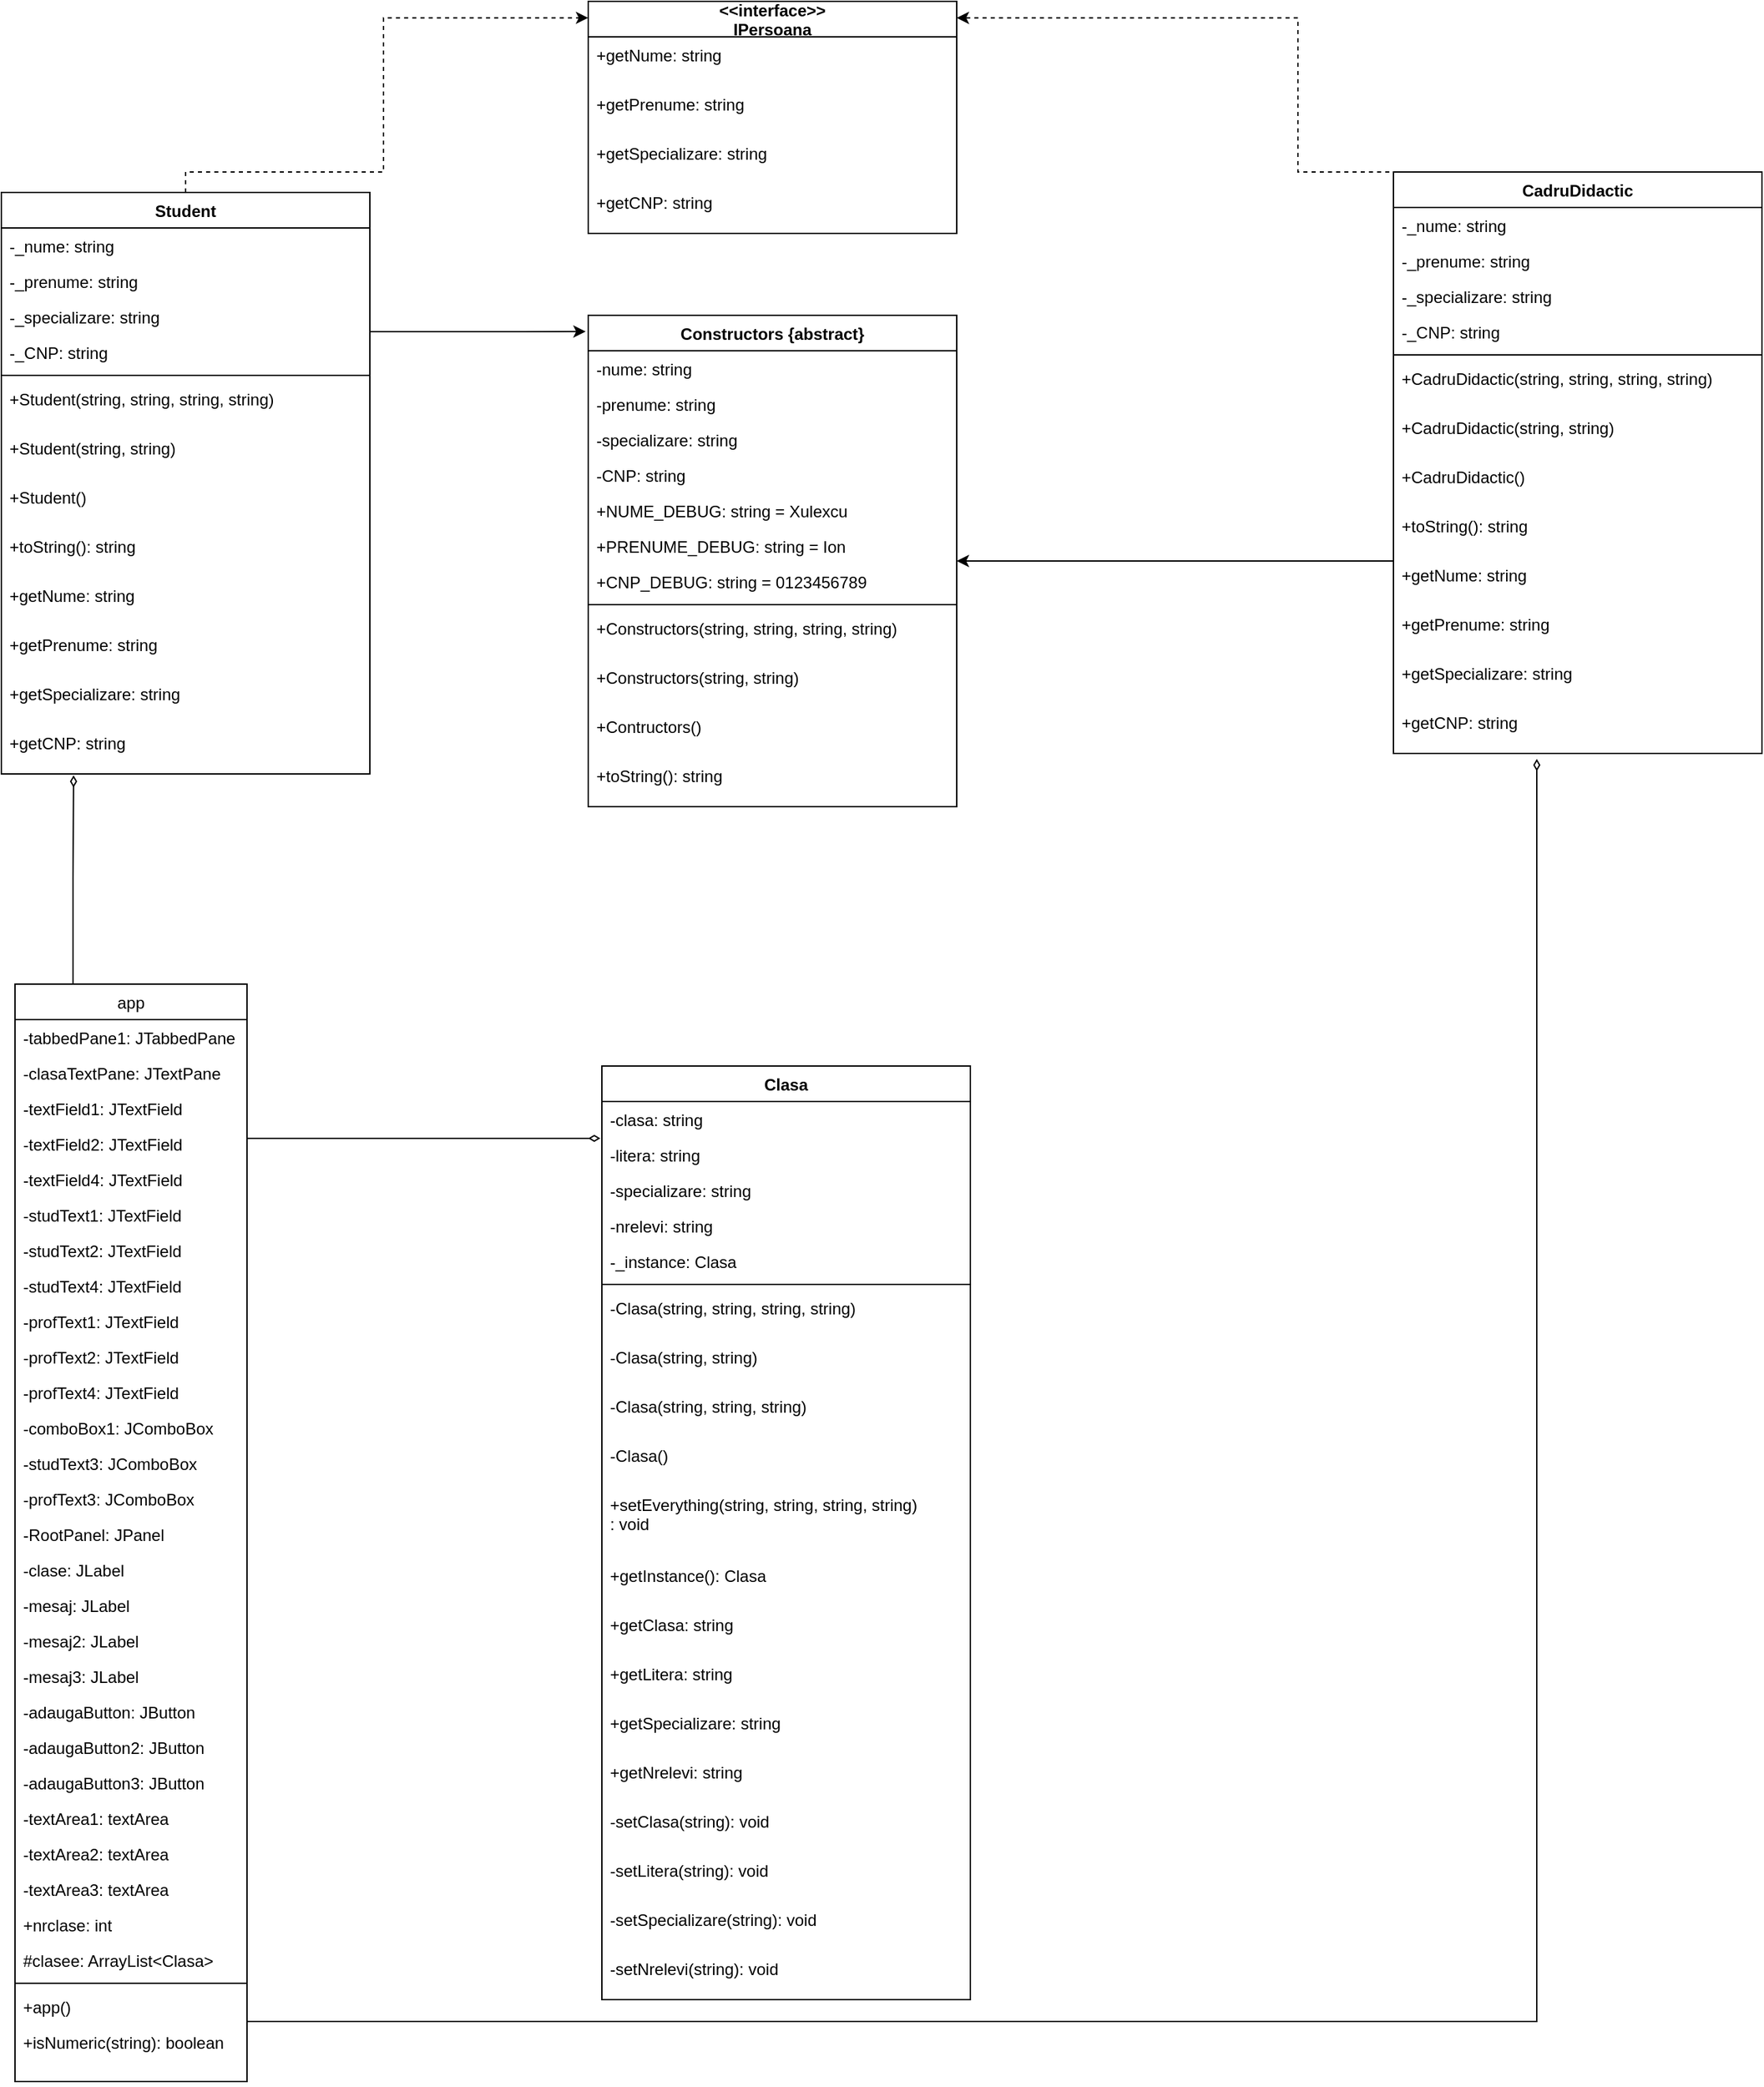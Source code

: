 <mxfile version="15.6.2" type="device"><diagram id="ymTZBKh770vrSlM0ANnH" name="Page-1"><mxGraphModel dx="1422" dy="1931" grid="1" gridSize="10" guides="1" tooltips="1" connect="1" arrows="1" fold="1" page="1" pageScale="1" pageWidth="827" pageHeight="1169" math="0" shadow="0"><root><mxCell id="0"/><mxCell id="1" parent="0"/><mxCell id="17VYvQ2MYWw1UVTE31Ap-150" style="edgeStyle=orthogonalEdgeStyle;rounded=0;orthogonalLoop=1;jettySize=auto;html=1;exitX=1;exitY=0.5;exitDx=0;exitDy=0;entryX=-0.004;entryY=0.038;entryDx=0;entryDy=0;endArrow=diamondThin;endFill=0;entryPerimeter=0;" edge="1" parent="1" source="17VYvQ2MYWw1UVTE31Ap-16" target="17VYvQ2MYWw1UVTE31Ap-45"><mxGeometry relative="1" as="geometry"><Array as="points"><mxPoint x="210" y="233"/></Array></mxGeometry></mxCell><mxCell id="17VYvQ2MYWw1UVTE31Ap-152" style="edgeStyle=orthogonalEdgeStyle;rounded=0;orthogonalLoop=1;jettySize=auto;html=1;exitX=0.25;exitY=0;exitDx=0;exitDy=0;entryX=0.196;entryY=1.028;entryDx=0;entryDy=0;entryPerimeter=0;endArrow=diamondThin;endFill=0;" edge="1" parent="1" source="17VYvQ2MYWw1UVTE31Ap-1" target="17VYvQ2MYWw1UVTE31Ap-79"><mxGeometry relative="1" as="geometry"/></mxCell><mxCell id="17VYvQ2MYWw1UVTE31Ap-1" value="app" style="swimlane;fontStyle=0;childLayout=stackLayout;horizontal=1;startSize=26;fillColor=none;horizontalStack=0;resizeParent=1;resizeParentMax=0;resizeLast=0;collapsible=1;marginBottom=0;" vertex="1" parent="1"><mxGeometry x="40" y="120" width="170" height="804" as="geometry"/></mxCell><mxCell id="17VYvQ2MYWw1UVTE31Ap-2" value="-tabbedPane1: JTabbedPane" style="text;strokeColor=none;fillColor=none;align=left;verticalAlign=top;spacingLeft=4;spacingRight=4;overflow=hidden;rotatable=0;points=[[0,0.5],[1,0.5]];portConstraint=eastwest;" vertex="1" parent="17VYvQ2MYWw1UVTE31Ap-1"><mxGeometry y="26" width="170" height="26" as="geometry"/></mxCell><mxCell id="17VYvQ2MYWw1UVTE31Ap-3" value="-clasaTextPane: JTextPane" style="text;strokeColor=none;fillColor=none;align=left;verticalAlign=top;spacingLeft=4;spacingRight=4;overflow=hidden;rotatable=0;points=[[0,0.5],[1,0.5]];portConstraint=eastwest;" vertex="1" parent="17VYvQ2MYWw1UVTE31Ap-1"><mxGeometry y="52" width="170" height="26" as="geometry"/></mxCell><mxCell id="17VYvQ2MYWw1UVTE31Ap-4" value="-textField1: JTextField" style="text;strokeColor=none;fillColor=none;align=left;verticalAlign=top;spacingLeft=4;spacingRight=4;overflow=hidden;rotatable=0;points=[[0,0.5],[1,0.5]];portConstraint=eastwest;" vertex="1" parent="17VYvQ2MYWw1UVTE31Ap-1"><mxGeometry y="78" width="170" height="26" as="geometry"/></mxCell><mxCell id="17VYvQ2MYWw1UVTE31Ap-16" value="-textField2: JTextField" style="text;strokeColor=none;fillColor=none;align=left;verticalAlign=top;spacingLeft=4;spacingRight=4;overflow=hidden;rotatable=0;points=[[0,0.5],[1,0.5]];portConstraint=eastwest;" vertex="1" parent="17VYvQ2MYWw1UVTE31Ap-1"><mxGeometry y="104" width="170" height="26" as="geometry"/></mxCell><mxCell id="17VYvQ2MYWw1UVTE31Ap-17" value="-textField4: JTextField" style="text;strokeColor=none;fillColor=none;align=left;verticalAlign=top;spacingLeft=4;spacingRight=4;overflow=hidden;rotatable=0;points=[[0,0.5],[1,0.5]];portConstraint=eastwest;" vertex="1" parent="17VYvQ2MYWw1UVTE31Ap-1"><mxGeometry y="130" width="170" height="26" as="geometry"/></mxCell><mxCell id="17VYvQ2MYWw1UVTE31Ap-18" value="-studText1: JTextField" style="text;strokeColor=none;fillColor=none;align=left;verticalAlign=top;spacingLeft=4;spacingRight=4;overflow=hidden;rotatable=0;points=[[0,0.5],[1,0.5]];portConstraint=eastwest;" vertex="1" parent="17VYvQ2MYWw1UVTE31Ap-1"><mxGeometry y="156" width="170" height="26" as="geometry"/></mxCell><mxCell id="17VYvQ2MYWw1UVTE31Ap-19" value="-studText2: JTextField" style="text;strokeColor=none;fillColor=none;align=left;verticalAlign=top;spacingLeft=4;spacingRight=4;overflow=hidden;rotatable=0;points=[[0,0.5],[1,0.5]];portConstraint=eastwest;" vertex="1" parent="17VYvQ2MYWw1UVTE31Ap-1"><mxGeometry y="182" width="170" height="26" as="geometry"/></mxCell><mxCell id="17VYvQ2MYWw1UVTE31Ap-20" value="-studText4: JTextField" style="text;strokeColor=none;fillColor=none;align=left;verticalAlign=top;spacingLeft=4;spacingRight=4;overflow=hidden;rotatable=0;points=[[0,0.5],[1,0.5]];portConstraint=eastwest;" vertex="1" parent="17VYvQ2MYWw1UVTE31Ap-1"><mxGeometry y="208" width="170" height="26" as="geometry"/></mxCell><mxCell id="17VYvQ2MYWw1UVTE31Ap-21" value="-profText1: JTextField" style="text;strokeColor=none;fillColor=none;align=left;verticalAlign=top;spacingLeft=4;spacingRight=4;overflow=hidden;rotatable=0;points=[[0,0.5],[1,0.5]];portConstraint=eastwest;" vertex="1" parent="17VYvQ2MYWw1UVTE31Ap-1"><mxGeometry y="234" width="170" height="26" as="geometry"/></mxCell><mxCell id="17VYvQ2MYWw1UVTE31Ap-22" value="-profText2: JTextField" style="text;strokeColor=none;fillColor=none;align=left;verticalAlign=top;spacingLeft=4;spacingRight=4;overflow=hidden;rotatable=0;points=[[0,0.5],[1,0.5]];portConstraint=eastwest;" vertex="1" parent="17VYvQ2MYWw1UVTE31Ap-1"><mxGeometry y="260" width="170" height="26" as="geometry"/></mxCell><mxCell id="17VYvQ2MYWw1UVTE31Ap-23" value="-profText4: JTextField" style="text;strokeColor=none;fillColor=none;align=left;verticalAlign=top;spacingLeft=4;spacingRight=4;overflow=hidden;rotatable=0;points=[[0,0.5],[1,0.5]];portConstraint=eastwest;" vertex="1" parent="17VYvQ2MYWw1UVTE31Ap-1"><mxGeometry y="286" width="170" height="26" as="geometry"/></mxCell><mxCell id="17VYvQ2MYWw1UVTE31Ap-38" value="-comboBox1: JComboBox" style="text;strokeColor=none;fillColor=none;align=left;verticalAlign=top;spacingLeft=4;spacingRight=4;overflow=hidden;rotatable=0;points=[[0,0.5],[1,0.5]];portConstraint=eastwest;" vertex="1" parent="17VYvQ2MYWw1UVTE31Ap-1"><mxGeometry y="312" width="170" height="26" as="geometry"/></mxCell><mxCell id="17VYvQ2MYWw1UVTE31Ap-39" value="-studText3: JComboBox" style="text;strokeColor=none;fillColor=none;align=left;verticalAlign=top;spacingLeft=4;spacingRight=4;overflow=hidden;rotatable=0;points=[[0,0.5],[1,0.5]];portConstraint=eastwest;" vertex="1" parent="17VYvQ2MYWw1UVTE31Ap-1"><mxGeometry y="338" width="170" height="26" as="geometry"/></mxCell><mxCell id="17VYvQ2MYWw1UVTE31Ap-40" value="-profText3: JComboBox" style="text;strokeColor=none;fillColor=none;align=left;verticalAlign=top;spacingLeft=4;spacingRight=4;overflow=hidden;rotatable=0;points=[[0,0.5],[1,0.5]];portConstraint=eastwest;" vertex="1" parent="17VYvQ2MYWw1UVTE31Ap-1"><mxGeometry y="364" width="170" height="26" as="geometry"/></mxCell><mxCell id="17VYvQ2MYWw1UVTE31Ap-24" value="-RootPanel: JPanel" style="text;strokeColor=none;fillColor=none;align=left;verticalAlign=top;spacingLeft=4;spacingRight=4;overflow=hidden;rotatable=0;points=[[0,0.5],[1,0.5]];portConstraint=eastwest;" vertex="1" parent="17VYvQ2MYWw1UVTE31Ap-1"><mxGeometry y="390" width="170" height="26" as="geometry"/></mxCell><mxCell id="17VYvQ2MYWw1UVTE31Ap-25" value="-clase: JLabel" style="text;strokeColor=none;fillColor=none;align=left;verticalAlign=top;spacingLeft=4;spacingRight=4;overflow=hidden;rotatable=0;points=[[0,0.5],[1,0.5]];portConstraint=eastwest;" vertex="1" parent="17VYvQ2MYWw1UVTE31Ap-1"><mxGeometry y="416" width="170" height="26" as="geometry"/></mxCell><mxCell id="17VYvQ2MYWw1UVTE31Ap-26" value="-mesaj: JLabel" style="text;strokeColor=none;fillColor=none;align=left;verticalAlign=top;spacingLeft=4;spacingRight=4;overflow=hidden;rotatable=0;points=[[0,0.5],[1,0.5]];portConstraint=eastwest;" vertex="1" parent="17VYvQ2MYWw1UVTE31Ap-1"><mxGeometry y="442" width="170" height="26" as="geometry"/></mxCell><mxCell id="17VYvQ2MYWw1UVTE31Ap-27" value="-mesaj2: JLabel" style="text;strokeColor=none;fillColor=none;align=left;verticalAlign=top;spacingLeft=4;spacingRight=4;overflow=hidden;rotatable=0;points=[[0,0.5],[1,0.5]];portConstraint=eastwest;" vertex="1" parent="17VYvQ2MYWw1UVTE31Ap-1"><mxGeometry y="468" width="170" height="26" as="geometry"/></mxCell><mxCell id="17VYvQ2MYWw1UVTE31Ap-28" value="-mesaj3: JLabel" style="text;strokeColor=none;fillColor=none;align=left;verticalAlign=top;spacingLeft=4;spacingRight=4;overflow=hidden;rotatable=0;points=[[0,0.5],[1,0.5]];portConstraint=eastwest;" vertex="1" parent="17VYvQ2MYWw1UVTE31Ap-1"><mxGeometry y="494" width="170" height="26" as="geometry"/></mxCell><mxCell id="17VYvQ2MYWw1UVTE31Ap-29" value="-adaugaButton: JButton" style="text;strokeColor=none;fillColor=none;align=left;verticalAlign=top;spacingLeft=4;spacingRight=4;overflow=hidden;rotatable=0;points=[[0,0.5],[1,0.5]];portConstraint=eastwest;" vertex="1" parent="17VYvQ2MYWw1UVTE31Ap-1"><mxGeometry y="520" width="170" height="26" as="geometry"/></mxCell><mxCell id="17VYvQ2MYWw1UVTE31Ap-31" value="-adaugaButton2: JButton" style="text;strokeColor=none;fillColor=none;align=left;verticalAlign=top;spacingLeft=4;spacingRight=4;overflow=hidden;rotatable=0;points=[[0,0.5],[1,0.5]];portConstraint=eastwest;" vertex="1" parent="17VYvQ2MYWw1UVTE31Ap-1"><mxGeometry y="546" width="170" height="26" as="geometry"/></mxCell><mxCell id="17VYvQ2MYWw1UVTE31Ap-32" value="-adaugaButton3: JButton" style="text;strokeColor=none;fillColor=none;align=left;verticalAlign=top;spacingLeft=4;spacingRight=4;overflow=hidden;rotatable=0;points=[[0,0.5],[1,0.5]];portConstraint=eastwest;" vertex="1" parent="17VYvQ2MYWw1UVTE31Ap-1"><mxGeometry y="572" width="170" height="26" as="geometry"/></mxCell><mxCell id="17VYvQ2MYWw1UVTE31Ap-33" value="-textArea1: textArea" style="text;strokeColor=none;fillColor=none;align=left;verticalAlign=top;spacingLeft=4;spacingRight=4;overflow=hidden;rotatable=0;points=[[0,0.5],[1,0.5]];portConstraint=eastwest;" vertex="1" parent="17VYvQ2MYWw1UVTE31Ap-1"><mxGeometry y="598" width="170" height="26" as="geometry"/></mxCell><mxCell id="17VYvQ2MYWw1UVTE31Ap-34" value="-textArea2: textArea" style="text;strokeColor=none;fillColor=none;align=left;verticalAlign=top;spacingLeft=4;spacingRight=4;overflow=hidden;rotatable=0;points=[[0,0.5],[1,0.5]];portConstraint=eastwest;" vertex="1" parent="17VYvQ2MYWw1UVTE31Ap-1"><mxGeometry y="624" width="170" height="26" as="geometry"/></mxCell><mxCell id="17VYvQ2MYWw1UVTE31Ap-35" value="-textArea3: textArea" style="text;strokeColor=none;fillColor=none;align=left;verticalAlign=top;spacingLeft=4;spacingRight=4;overflow=hidden;rotatable=0;points=[[0,0.5],[1,0.5]];portConstraint=eastwest;" vertex="1" parent="17VYvQ2MYWw1UVTE31Ap-1"><mxGeometry y="650" width="170" height="26" as="geometry"/></mxCell><mxCell id="17VYvQ2MYWw1UVTE31Ap-36" value="+nrclase: int" style="text;strokeColor=none;fillColor=none;align=left;verticalAlign=top;spacingLeft=4;spacingRight=4;overflow=hidden;rotatable=0;points=[[0,0.5],[1,0.5]];portConstraint=eastwest;" vertex="1" parent="17VYvQ2MYWw1UVTE31Ap-1"><mxGeometry y="676" width="170" height="26" as="geometry"/></mxCell><mxCell id="17VYvQ2MYWw1UVTE31Ap-37" value="#clasee: ArrayList&lt;Clasa&gt;" style="text;strokeColor=none;fillColor=none;align=left;verticalAlign=top;spacingLeft=4;spacingRight=4;overflow=hidden;rotatable=0;points=[[0,0.5],[1,0.5]];portConstraint=eastwest;" vertex="1" parent="17VYvQ2MYWw1UVTE31Ap-1"><mxGeometry y="702" width="170" height="26" as="geometry"/></mxCell><mxCell id="17VYvQ2MYWw1UVTE31Ap-5" value="" style="line;strokeWidth=1;fillColor=none;align=left;verticalAlign=middle;spacingTop=-1;spacingLeft=3;spacingRight=3;rotatable=0;labelPosition=right;points=[];portConstraint=eastwest;" vertex="1" parent="17VYvQ2MYWw1UVTE31Ap-1"><mxGeometry y="728" width="170" height="8" as="geometry"/></mxCell><mxCell id="17VYvQ2MYWw1UVTE31Ap-9" value="+app()" style="text;strokeColor=none;fillColor=none;align=left;verticalAlign=top;spacingLeft=4;spacingRight=4;overflow=hidden;rotatable=0;points=[[0,0.5],[1,0.5]];portConstraint=eastwest;" vertex="1" parent="17VYvQ2MYWw1UVTE31Ap-1"><mxGeometry y="736" width="170" height="26" as="geometry"/></mxCell><mxCell id="17VYvQ2MYWw1UVTE31Ap-12" value="+isNumeric(string): boolean" style="text;strokeColor=none;fillColor=none;align=left;verticalAlign=top;spacingLeft=4;spacingRight=4;overflow=hidden;rotatable=0;points=[[0,0.5],[1,0.5]];portConstraint=eastwest;" vertex="1" parent="17VYvQ2MYWw1UVTE31Ap-1"><mxGeometry y="762" width="170" height="42" as="geometry"/></mxCell><mxCell id="17VYvQ2MYWw1UVTE31Ap-41" value="Clasa" style="swimlane;fontStyle=1;align=center;verticalAlign=top;childLayout=stackLayout;horizontal=1;startSize=26;horizontalStack=0;resizeParent=1;resizeParentMax=0;resizeLast=0;collapsible=1;marginBottom=0;" vertex="1" parent="1"><mxGeometry x="470" y="180" width="270" height="684" as="geometry"/></mxCell><mxCell id="17VYvQ2MYWw1UVTE31Ap-42" value="-clasa: string" style="text;strokeColor=none;fillColor=none;align=left;verticalAlign=top;spacingLeft=4;spacingRight=4;overflow=hidden;rotatable=0;points=[[0,0.5],[1,0.5]];portConstraint=eastwest;" vertex="1" parent="17VYvQ2MYWw1UVTE31Ap-41"><mxGeometry y="26" width="270" height="26" as="geometry"/></mxCell><mxCell id="17VYvQ2MYWw1UVTE31Ap-45" value="-litera: string" style="text;strokeColor=none;fillColor=none;align=left;verticalAlign=top;spacingLeft=4;spacingRight=4;overflow=hidden;rotatable=0;points=[[0,0.5],[1,0.5]];portConstraint=eastwest;" vertex="1" parent="17VYvQ2MYWw1UVTE31Ap-41"><mxGeometry y="52" width="270" height="26" as="geometry"/></mxCell><mxCell id="17VYvQ2MYWw1UVTE31Ap-46" value="-specializare: string" style="text;strokeColor=none;fillColor=none;align=left;verticalAlign=top;spacingLeft=4;spacingRight=4;overflow=hidden;rotatable=0;points=[[0,0.5],[1,0.5]];portConstraint=eastwest;" vertex="1" parent="17VYvQ2MYWw1UVTE31Ap-41"><mxGeometry y="78" width="270" height="26" as="geometry"/></mxCell><mxCell id="17VYvQ2MYWw1UVTE31Ap-48" value="-nrelevi: string" style="text;strokeColor=none;fillColor=none;align=left;verticalAlign=top;spacingLeft=4;spacingRight=4;overflow=hidden;rotatable=0;points=[[0,0.5],[1,0.5]];portConstraint=eastwest;" vertex="1" parent="17VYvQ2MYWw1UVTE31Ap-41"><mxGeometry y="104" width="270" height="26" as="geometry"/></mxCell><mxCell id="17VYvQ2MYWw1UVTE31Ap-49" value="-_instance: Clasa" style="text;strokeColor=none;fillColor=none;align=left;verticalAlign=top;spacingLeft=4;spacingRight=4;overflow=hidden;rotatable=0;points=[[0,0.5],[1,0.5]];portConstraint=eastwest;" vertex="1" parent="17VYvQ2MYWw1UVTE31Ap-41"><mxGeometry y="130" width="270" height="26" as="geometry"/></mxCell><mxCell id="17VYvQ2MYWw1UVTE31Ap-43" value="" style="line;strokeWidth=1;fillColor=none;align=left;verticalAlign=middle;spacingTop=-1;spacingLeft=3;spacingRight=3;rotatable=0;labelPosition=right;points=[];portConstraint=eastwest;" vertex="1" parent="17VYvQ2MYWw1UVTE31Ap-41"><mxGeometry y="156" width="270" height="8" as="geometry"/></mxCell><mxCell id="17VYvQ2MYWw1UVTE31Ap-44" value="-Clasa(string, string, string, string)" style="text;strokeColor=none;fillColor=none;align=left;verticalAlign=top;spacingLeft=4;spacingRight=4;overflow=hidden;rotatable=0;points=[[0,0.5],[1,0.5]];portConstraint=eastwest;" vertex="1" parent="17VYvQ2MYWw1UVTE31Ap-41"><mxGeometry y="164" width="270" height="36" as="geometry"/></mxCell><mxCell id="17VYvQ2MYWw1UVTE31Ap-51" value="-Clasa(string, string)" style="text;strokeColor=none;fillColor=none;align=left;verticalAlign=top;spacingLeft=4;spacingRight=4;overflow=hidden;rotatable=0;points=[[0,0.5],[1,0.5]];portConstraint=eastwest;" vertex="1" parent="17VYvQ2MYWw1UVTE31Ap-41"><mxGeometry y="200" width="270" height="36" as="geometry"/></mxCell><mxCell id="17VYvQ2MYWw1UVTE31Ap-52" value="-Clasa(string, string, string)" style="text;strokeColor=none;fillColor=none;align=left;verticalAlign=top;spacingLeft=4;spacingRight=4;overflow=hidden;rotatable=0;points=[[0,0.5],[1,0.5]];portConstraint=eastwest;" vertex="1" parent="17VYvQ2MYWw1UVTE31Ap-41"><mxGeometry y="236" width="270" height="36" as="geometry"/></mxCell><mxCell id="17VYvQ2MYWw1UVTE31Ap-50" value="-Clasa()" style="text;strokeColor=none;fillColor=none;align=left;verticalAlign=top;spacingLeft=4;spacingRight=4;overflow=hidden;rotatable=0;points=[[0,0.5],[1,0.5]];portConstraint=eastwest;" vertex="1" parent="17VYvQ2MYWw1UVTE31Ap-41"><mxGeometry y="272" width="270" height="36" as="geometry"/></mxCell><mxCell id="17VYvQ2MYWw1UVTE31Ap-53" value="+setEverything(string, string, string, string)&#10;: void" style="text;strokeColor=none;fillColor=none;align=left;verticalAlign=top;spacingLeft=4;spacingRight=4;overflow=hidden;rotatable=0;points=[[0,0.5],[1,0.5]];portConstraint=eastwest;" vertex="1" parent="17VYvQ2MYWw1UVTE31Ap-41"><mxGeometry y="308" width="270" height="52" as="geometry"/></mxCell><mxCell id="17VYvQ2MYWw1UVTE31Ap-54" value="+getInstance(): Clasa" style="text;strokeColor=none;fillColor=none;align=left;verticalAlign=top;spacingLeft=4;spacingRight=4;overflow=hidden;rotatable=0;points=[[0,0.5],[1,0.5]];portConstraint=eastwest;" vertex="1" parent="17VYvQ2MYWw1UVTE31Ap-41"><mxGeometry y="360" width="270" height="36" as="geometry"/></mxCell><mxCell id="17VYvQ2MYWw1UVTE31Ap-55" value="+getClasa: string" style="text;strokeColor=none;fillColor=none;align=left;verticalAlign=top;spacingLeft=4;spacingRight=4;overflow=hidden;rotatable=0;points=[[0,0.5],[1,0.5]];portConstraint=eastwest;" vertex="1" parent="17VYvQ2MYWw1UVTE31Ap-41"><mxGeometry y="396" width="270" height="36" as="geometry"/></mxCell><mxCell id="17VYvQ2MYWw1UVTE31Ap-56" value="+getLitera: string" style="text;strokeColor=none;fillColor=none;align=left;verticalAlign=top;spacingLeft=4;spacingRight=4;overflow=hidden;rotatable=0;points=[[0,0.5],[1,0.5]];portConstraint=eastwest;" vertex="1" parent="17VYvQ2MYWw1UVTE31Ap-41"><mxGeometry y="432" width="270" height="36" as="geometry"/></mxCell><mxCell id="17VYvQ2MYWw1UVTE31Ap-58" value="+getSpecializare: string" style="text;strokeColor=none;fillColor=none;align=left;verticalAlign=top;spacingLeft=4;spacingRight=4;overflow=hidden;rotatable=0;points=[[0,0.5],[1,0.5]];portConstraint=eastwest;" vertex="1" parent="17VYvQ2MYWw1UVTE31Ap-41"><mxGeometry y="468" width="270" height="36" as="geometry"/></mxCell><mxCell id="17VYvQ2MYWw1UVTE31Ap-57" value="+getNrelevi: string" style="text;strokeColor=none;fillColor=none;align=left;verticalAlign=top;spacingLeft=4;spacingRight=4;overflow=hidden;rotatable=0;points=[[0,0.5],[1,0.5]];portConstraint=eastwest;" vertex="1" parent="17VYvQ2MYWw1UVTE31Ap-41"><mxGeometry y="504" width="270" height="36" as="geometry"/></mxCell><mxCell id="17VYvQ2MYWw1UVTE31Ap-59" value="-setClasa(string): void" style="text;strokeColor=none;fillColor=none;align=left;verticalAlign=top;spacingLeft=4;spacingRight=4;overflow=hidden;rotatable=0;points=[[0,0.5],[1,0.5]];portConstraint=eastwest;" vertex="1" parent="17VYvQ2MYWw1UVTE31Ap-41"><mxGeometry y="540" width="270" height="36" as="geometry"/></mxCell><mxCell id="17VYvQ2MYWw1UVTE31Ap-60" value="-setLitera(string): void" style="text;strokeColor=none;fillColor=none;align=left;verticalAlign=top;spacingLeft=4;spacingRight=4;overflow=hidden;rotatable=0;points=[[0,0.5],[1,0.5]];portConstraint=eastwest;" vertex="1" parent="17VYvQ2MYWw1UVTE31Ap-41"><mxGeometry y="576" width="270" height="36" as="geometry"/></mxCell><mxCell id="17VYvQ2MYWw1UVTE31Ap-61" value="-setSpecializare(string): void" style="text;strokeColor=none;fillColor=none;align=left;verticalAlign=top;spacingLeft=4;spacingRight=4;overflow=hidden;rotatable=0;points=[[0,0.5],[1,0.5]];portConstraint=eastwest;" vertex="1" parent="17VYvQ2MYWw1UVTE31Ap-41"><mxGeometry y="612" width="270" height="36" as="geometry"/></mxCell><mxCell id="17VYvQ2MYWw1UVTE31Ap-62" value="-setNrelevi(string): void" style="text;strokeColor=none;fillColor=none;align=left;verticalAlign=top;spacingLeft=4;spacingRight=4;overflow=hidden;rotatable=0;points=[[0,0.5],[1,0.5]];portConstraint=eastwest;" vertex="1" parent="17VYvQ2MYWw1UVTE31Ap-41"><mxGeometry y="648" width="270" height="36" as="geometry"/></mxCell><mxCell id="17VYvQ2MYWw1UVTE31Ap-146" style="edgeStyle=orthogonalEdgeStyle;rounded=0;orthogonalLoop=1;jettySize=auto;html=1;exitX=0.5;exitY=0;exitDx=0;exitDy=0;dashed=1;entryX=0;entryY=0.071;entryDx=0;entryDy=0;entryPerimeter=0;" edge="1" parent="1" source="17VYvQ2MYWw1UVTE31Ap-63" target="17VYvQ2MYWw1UVTE31Ap-115"><mxGeometry relative="1" as="geometry"><mxPoint x="290" y="-1150" as="targetPoint"/><Array as="points"><mxPoint x="165" y="-475"/><mxPoint x="310" y="-475"/><mxPoint x="310" y="-588"/></Array></mxGeometry></mxCell><mxCell id="17VYvQ2MYWw1UVTE31Ap-148" style="edgeStyle=orthogonalEdgeStyle;rounded=0;orthogonalLoop=1;jettySize=auto;html=1;entryX=-0.007;entryY=0.033;entryDx=0;entryDy=0;entryPerimeter=0;" edge="1" parent="1" source="17VYvQ2MYWw1UVTE31Ap-63" target="17VYvQ2MYWw1UVTE31Ap-98"><mxGeometry relative="1" as="geometry"><Array as="points"><mxPoint x="400" y="-358"/><mxPoint x="400" y="-358"/></Array></mxGeometry></mxCell><mxCell id="17VYvQ2MYWw1UVTE31Ap-63" value="Student" style="swimlane;fontStyle=1;align=center;verticalAlign=top;childLayout=stackLayout;horizontal=1;startSize=26;horizontalStack=0;resizeParent=1;resizeParentMax=0;resizeLast=0;collapsible=1;marginBottom=0;" vertex="1" parent="1"><mxGeometry x="30" y="-460" width="270" height="426" as="geometry"/></mxCell><mxCell id="17VYvQ2MYWw1UVTE31Ap-64" value="-_nume: string" style="text;strokeColor=none;fillColor=none;align=left;verticalAlign=top;spacingLeft=4;spacingRight=4;overflow=hidden;rotatable=0;points=[[0,0.5],[1,0.5]];portConstraint=eastwest;" vertex="1" parent="17VYvQ2MYWw1UVTE31Ap-63"><mxGeometry y="26" width="270" height="26" as="geometry"/></mxCell><mxCell id="17VYvQ2MYWw1UVTE31Ap-65" value="-_prenume: string" style="text;strokeColor=none;fillColor=none;align=left;verticalAlign=top;spacingLeft=4;spacingRight=4;overflow=hidden;rotatable=0;points=[[0,0.5],[1,0.5]];portConstraint=eastwest;" vertex="1" parent="17VYvQ2MYWw1UVTE31Ap-63"><mxGeometry y="52" width="270" height="26" as="geometry"/></mxCell><mxCell id="17VYvQ2MYWw1UVTE31Ap-66" value="-_specializare: string" style="text;strokeColor=none;fillColor=none;align=left;verticalAlign=top;spacingLeft=4;spacingRight=4;overflow=hidden;rotatable=0;points=[[0,0.5],[1,0.5]];portConstraint=eastwest;" vertex="1" parent="17VYvQ2MYWw1UVTE31Ap-63"><mxGeometry y="78" width="270" height="26" as="geometry"/></mxCell><mxCell id="17VYvQ2MYWw1UVTE31Ap-67" value="-_CNP: string" style="text;strokeColor=none;fillColor=none;align=left;verticalAlign=top;spacingLeft=4;spacingRight=4;overflow=hidden;rotatable=0;points=[[0,0.5],[1,0.5]];portConstraint=eastwest;" vertex="1" parent="17VYvQ2MYWw1UVTE31Ap-63"><mxGeometry y="104" width="270" height="26" as="geometry"/></mxCell><mxCell id="17VYvQ2MYWw1UVTE31Ap-69" value="" style="line;strokeWidth=1;fillColor=none;align=left;verticalAlign=middle;spacingTop=-1;spacingLeft=3;spacingRight=3;rotatable=0;labelPosition=right;points=[];portConstraint=eastwest;" vertex="1" parent="17VYvQ2MYWw1UVTE31Ap-63"><mxGeometry y="130" width="270" height="8" as="geometry"/></mxCell><mxCell id="17VYvQ2MYWw1UVTE31Ap-70" value="+Student(string, string, string, string)" style="text;strokeColor=none;fillColor=none;align=left;verticalAlign=top;spacingLeft=4;spacingRight=4;overflow=hidden;rotatable=0;points=[[0,0.5],[1,0.5]];portConstraint=eastwest;" vertex="1" parent="17VYvQ2MYWw1UVTE31Ap-63"><mxGeometry y="138" width="270" height="36" as="geometry"/></mxCell><mxCell id="17VYvQ2MYWw1UVTE31Ap-71" value="+Student(string, string)" style="text;strokeColor=none;fillColor=none;align=left;verticalAlign=top;spacingLeft=4;spacingRight=4;overflow=hidden;rotatable=0;points=[[0,0.5],[1,0.5]];portConstraint=eastwest;" vertex="1" parent="17VYvQ2MYWw1UVTE31Ap-63"><mxGeometry y="174" width="270" height="36" as="geometry"/></mxCell><mxCell id="17VYvQ2MYWw1UVTE31Ap-73" value="+Student()" style="text;strokeColor=none;fillColor=none;align=left;verticalAlign=top;spacingLeft=4;spacingRight=4;overflow=hidden;rotatable=0;points=[[0,0.5],[1,0.5]];portConstraint=eastwest;" vertex="1" parent="17VYvQ2MYWw1UVTE31Ap-63"><mxGeometry y="210" width="270" height="36" as="geometry"/></mxCell><mxCell id="17VYvQ2MYWw1UVTE31Ap-75" value="+toString(): string " style="text;strokeColor=none;fillColor=none;align=left;verticalAlign=top;spacingLeft=4;spacingRight=4;overflow=hidden;rotatable=0;points=[[0,0.5],[1,0.5]];portConstraint=eastwest;" vertex="1" parent="17VYvQ2MYWw1UVTE31Ap-63"><mxGeometry y="246" width="270" height="36" as="geometry"/></mxCell><mxCell id="17VYvQ2MYWw1UVTE31Ap-76" value="+getNume: string" style="text;strokeColor=none;fillColor=none;align=left;verticalAlign=top;spacingLeft=4;spacingRight=4;overflow=hidden;rotatable=0;points=[[0,0.5],[1,0.5]];portConstraint=eastwest;" vertex="1" parent="17VYvQ2MYWw1UVTE31Ap-63"><mxGeometry y="282" width="270" height="36" as="geometry"/></mxCell><mxCell id="17VYvQ2MYWw1UVTE31Ap-77" value="+getPrenume: string" style="text;strokeColor=none;fillColor=none;align=left;verticalAlign=top;spacingLeft=4;spacingRight=4;overflow=hidden;rotatable=0;points=[[0,0.5],[1,0.5]];portConstraint=eastwest;" vertex="1" parent="17VYvQ2MYWw1UVTE31Ap-63"><mxGeometry y="318" width="270" height="36" as="geometry"/></mxCell><mxCell id="17VYvQ2MYWw1UVTE31Ap-78" value="+getSpecializare: string" style="text;strokeColor=none;fillColor=none;align=left;verticalAlign=top;spacingLeft=4;spacingRight=4;overflow=hidden;rotatable=0;points=[[0,0.5],[1,0.5]];portConstraint=eastwest;" vertex="1" parent="17VYvQ2MYWw1UVTE31Ap-63"><mxGeometry y="354" width="270" height="36" as="geometry"/></mxCell><mxCell id="17VYvQ2MYWw1UVTE31Ap-79" value="+getCNP: string" style="text;strokeColor=none;fillColor=none;align=left;verticalAlign=top;spacingLeft=4;spacingRight=4;overflow=hidden;rotatable=0;points=[[0,0.5],[1,0.5]];portConstraint=eastwest;" vertex="1" parent="17VYvQ2MYWw1UVTE31Ap-63"><mxGeometry y="390" width="270" height="36" as="geometry"/></mxCell><mxCell id="17VYvQ2MYWw1UVTE31Ap-147" style="edgeStyle=orthogonalEdgeStyle;rounded=0;orthogonalLoop=1;jettySize=auto;html=1;exitX=0.5;exitY=0;exitDx=0;exitDy=0;entryX=1;entryY=0.071;entryDx=0;entryDy=0;entryPerimeter=0;dashed=1;" edge="1" parent="1" source="17VYvQ2MYWw1UVTE31Ap-84" target="17VYvQ2MYWw1UVTE31Ap-115"><mxGeometry relative="1" as="geometry"><Array as="points"><mxPoint x="980" y="-475"/><mxPoint x="980" y="-588"/></Array></mxGeometry></mxCell><mxCell id="17VYvQ2MYWw1UVTE31Ap-149" style="edgeStyle=orthogonalEdgeStyle;rounded=0;orthogonalLoop=1;jettySize=auto;html=1;" edge="1" parent="1" source="17VYvQ2MYWw1UVTE31Ap-84" target="17VYvQ2MYWw1UVTE31Ap-98"><mxGeometry relative="1" as="geometry"><Array as="points"><mxPoint x="890" y="-190"/><mxPoint x="890" y="-190"/></Array></mxGeometry></mxCell><mxCell id="17VYvQ2MYWw1UVTE31Ap-84" value="CadruDidactic" style="swimlane;fontStyle=1;align=center;verticalAlign=top;childLayout=stackLayout;horizontal=1;startSize=26;horizontalStack=0;resizeParent=1;resizeParentMax=0;resizeLast=0;collapsible=1;marginBottom=0;" vertex="1" parent="1"><mxGeometry x="1050" y="-475" width="270" height="426" as="geometry"/></mxCell><mxCell id="17VYvQ2MYWw1UVTE31Ap-85" value="-_nume: string" style="text;strokeColor=none;fillColor=none;align=left;verticalAlign=top;spacingLeft=4;spacingRight=4;overflow=hidden;rotatable=0;points=[[0,0.5],[1,0.5]];portConstraint=eastwest;" vertex="1" parent="17VYvQ2MYWw1UVTE31Ap-84"><mxGeometry y="26" width="270" height="26" as="geometry"/></mxCell><mxCell id="17VYvQ2MYWw1UVTE31Ap-86" value="-_prenume: string" style="text;strokeColor=none;fillColor=none;align=left;verticalAlign=top;spacingLeft=4;spacingRight=4;overflow=hidden;rotatable=0;points=[[0,0.5],[1,0.5]];portConstraint=eastwest;" vertex="1" parent="17VYvQ2MYWw1UVTE31Ap-84"><mxGeometry y="52" width="270" height="26" as="geometry"/></mxCell><mxCell id="17VYvQ2MYWw1UVTE31Ap-87" value="-_specializare: string" style="text;strokeColor=none;fillColor=none;align=left;verticalAlign=top;spacingLeft=4;spacingRight=4;overflow=hidden;rotatable=0;points=[[0,0.5],[1,0.5]];portConstraint=eastwest;" vertex="1" parent="17VYvQ2MYWw1UVTE31Ap-84"><mxGeometry y="78" width="270" height="26" as="geometry"/></mxCell><mxCell id="17VYvQ2MYWw1UVTE31Ap-88" value="-_CNP: string" style="text;strokeColor=none;fillColor=none;align=left;verticalAlign=top;spacingLeft=4;spacingRight=4;overflow=hidden;rotatable=0;points=[[0,0.5],[1,0.5]];portConstraint=eastwest;" vertex="1" parent="17VYvQ2MYWw1UVTE31Ap-84"><mxGeometry y="104" width="270" height="26" as="geometry"/></mxCell><mxCell id="17VYvQ2MYWw1UVTE31Ap-89" value="" style="line;strokeWidth=1;fillColor=none;align=left;verticalAlign=middle;spacingTop=-1;spacingLeft=3;spacingRight=3;rotatable=0;labelPosition=right;points=[];portConstraint=eastwest;" vertex="1" parent="17VYvQ2MYWw1UVTE31Ap-84"><mxGeometry y="130" width="270" height="8" as="geometry"/></mxCell><mxCell id="17VYvQ2MYWw1UVTE31Ap-90" value="+CadruDidactic(string, string, string, string)" style="text;strokeColor=none;fillColor=none;align=left;verticalAlign=top;spacingLeft=4;spacingRight=4;overflow=hidden;rotatable=0;points=[[0,0.5],[1,0.5]];portConstraint=eastwest;" vertex="1" parent="17VYvQ2MYWw1UVTE31Ap-84"><mxGeometry y="138" width="270" height="36" as="geometry"/></mxCell><mxCell id="17VYvQ2MYWw1UVTE31Ap-91" value="+CadruDidactic(string, string)" style="text;strokeColor=none;fillColor=none;align=left;verticalAlign=top;spacingLeft=4;spacingRight=4;overflow=hidden;rotatable=0;points=[[0,0.5],[1,0.5]];portConstraint=eastwest;" vertex="1" parent="17VYvQ2MYWw1UVTE31Ap-84"><mxGeometry y="174" width="270" height="36" as="geometry"/></mxCell><mxCell id="17VYvQ2MYWw1UVTE31Ap-92" value="+CadruDidactic()" style="text;strokeColor=none;fillColor=none;align=left;verticalAlign=top;spacingLeft=4;spacingRight=4;overflow=hidden;rotatable=0;points=[[0,0.5],[1,0.5]];portConstraint=eastwest;" vertex="1" parent="17VYvQ2MYWw1UVTE31Ap-84"><mxGeometry y="210" width="270" height="36" as="geometry"/></mxCell><mxCell id="17VYvQ2MYWw1UVTE31Ap-93" value="+toString(): string " style="text;strokeColor=none;fillColor=none;align=left;verticalAlign=top;spacingLeft=4;spacingRight=4;overflow=hidden;rotatable=0;points=[[0,0.5],[1,0.5]];portConstraint=eastwest;" vertex="1" parent="17VYvQ2MYWw1UVTE31Ap-84"><mxGeometry y="246" width="270" height="36" as="geometry"/></mxCell><mxCell id="17VYvQ2MYWw1UVTE31Ap-94" value="+getNume: string" style="text;strokeColor=none;fillColor=none;align=left;verticalAlign=top;spacingLeft=4;spacingRight=4;overflow=hidden;rotatable=0;points=[[0,0.5],[1,0.5]];portConstraint=eastwest;" vertex="1" parent="17VYvQ2MYWw1UVTE31Ap-84"><mxGeometry y="282" width="270" height="36" as="geometry"/></mxCell><mxCell id="17VYvQ2MYWw1UVTE31Ap-95" value="+getPrenume: string" style="text;strokeColor=none;fillColor=none;align=left;verticalAlign=top;spacingLeft=4;spacingRight=4;overflow=hidden;rotatable=0;points=[[0,0.5],[1,0.5]];portConstraint=eastwest;" vertex="1" parent="17VYvQ2MYWw1UVTE31Ap-84"><mxGeometry y="318" width="270" height="36" as="geometry"/></mxCell><mxCell id="17VYvQ2MYWw1UVTE31Ap-96" value="+getSpecializare: string" style="text;strokeColor=none;fillColor=none;align=left;verticalAlign=top;spacingLeft=4;spacingRight=4;overflow=hidden;rotatable=0;points=[[0,0.5],[1,0.5]];portConstraint=eastwest;" vertex="1" parent="17VYvQ2MYWw1UVTE31Ap-84"><mxGeometry y="354" width="270" height="36" as="geometry"/></mxCell><mxCell id="17VYvQ2MYWw1UVTE31Ap-97" value="+getCNP: string" style="text;strokeColor=none;fillColor=none;align=left;verticalAlign=top;spacingLeft=4;spacingRight=4;overflow=hidden;rotatable=0;points=[[0,0.5],[1,0.5]];portConstraint=eastwest;" vertex="1" parent="17VYvQ2MYWw1UVTE31Ap-84"><mxGeometry y="390" width="270" height="36" as="geometry"/></mxCell><mxCell id="17VYvQ2MYWw1UVTE31Ap-98" value="Constructors {abstract}" style="swimlane;fontStyle=1;align=center;verticalAlign=top;childLayout=stackLayout;horizontal=1;startSize=26;horizontalStack=0;resizeParent=1;resizeParentMax=0;resizeLast=0;collapsible=1;marginBottom=0;" vertex="1" parent="1"><mxGeometry x="460" y="-370" width="270" height="360" as="geometry"/></mxCell><mxCell id="17VYvQ2MYWw1UVTE31Ap-99" value="-nume: string" style="text;strokeColor=none;fillColor=none;align=left;verticalAlign=top;spacingLeft=4;spacingRight=4;overflow=hidden;rotatable=0;points=[[0,0.5],[1,0.5]];portConstraint=eastwest;" vertex="1" parent="17VYvQ2MYWw1UVTE31Ap-98"><mxGeometry y="26" width="270" height="26" as="geometry"/></mxCell><mxCell id="17VYvQ2MYWw1UVTE31Ap-100" value="-prenume: string" style="text;strokeColor=none;fillColor=none;align=left;verticalAlign=top;spacingLeft=4;spacingRight=4;overflow=hidden;rotatable=0;points=[[0,0.5],[1,0.5]];portConstraint=eastwest;" vertex="1" parent="17VYvQ2MYWw1UVTE31Ap-98"><mxGeometry y="52" width="270" height="26" as="geometry"/></mxCell><mxCell id="17VYvQ2MYWw1UVTE31Ap-101" value="-specializare: string" style="text;strokeColor=none;fillColor=none;align=left;verticalAlign=top;spacingLeft=4;spacingRight=4;overflow=hidden;rotatable=0;points=[[0,0.5],[1,0.5]];portConstraint=eastwest;" vertex="1" parent="17VYvQ2MYWw1UVTE31Ap-98"><mxGeometry y="78" width="270" height="26" as="geometry"/></mxCell><mxCell id="17VYvQ2MYWw1UVTE31Ap-102" value="-CNP: string" style="text;strokeColor=none;fillColor=none;align=left;verticalAlign=top;spacingLeft=4;spacingRight=4;overflow=hidden;rotatable=0;points=[[0,0.5],[1,0.5]];portConstraint=eastwest;" vertex="1" parent="17VYvQ2MYWw1UVTE31Ap-98"><mxGeometry y="104" width="270" height="26" as="geometry"/></mxCell><mxCell id="17VYvQ2MYWw1UVTE31Ap-112" value="+NUME_DEBUG: string = Xulexcu" style="text;strokeColor=none;fillColor=none;align=left;verticalAlign=top;spacingLeft=4;spacingRight=4;overflow=hidden;rotatable=0;points=[[0,0.5],[1,0.5]];portConstraint=eastwest;" vertex="1" parent="17VYvQ2MYWw1UVTE31Ap-98"><mxGeometry y="130" width="270" height="26" as="geometry"/></mxCell><mxCell id="17VYvQ2MYWw1UVTE31Ap-113" value="+PRENUME_DEBUG: string = Ion" style="text;strokeColor=none;fillColor=none;align=left;verticalAlign=top;spacingLeft=4;spacingRight=4;overflow=hidden;rotatable=0;points=[[0,0.5],[1,0.5]];portConstraint=eastwest;" vertex="1" parent="17VYvQ2MYWw1UVTE31Ap-98"><mxGeometry y="156" width="270" height="26" as="geometry"/></mxCell><mxCell id="17VYvQ2MYWw1UVTE31Ap-114" value="+CNP_DEBUG: string = 0123456789" style="text;strokeColor=none;fillColor=none;align=left;verticalAlign=top;spacingLeft=4;spacingRight=4;overflow=hidden;rotatable=0;points=[[0,0.5],[1,0.5]];portConstraint=eastwest;" vertex="1" parent="17VYvQ2MYWw1UVTE31Ap-98"><mxGeometry y="182" width="270" height="26" as="geometry"/></mxCell><mxCell id="17VYvQ2MYWw1UVTE31Ap-103" value="" style="line;strokeWidth=1;fillColor=none;align=left;verticalAlign=middle;spacingTop=-1;spacingLeft=3;spacingRight=3;rotatable=0;labelPosition=right;points=[];portConstraint=eastwest;" vertex="1" parent="17VYvQ2MYWw1UVTE31Ap-98"><mxGeometry y="208" width="270" height="8" as="geometry"/></mxCell><mxCell id="17VYvQ2MYWw1UVTE31Ap-104" value="+Constructors(string, string, string, string)" style="text;strokeColor=none;fillColor=none;align=left;verticalAlign=top;spacingLeft=4;spacingRight=4;overflow=hidden;rotatable=0;points=[[0,0.5],[1,0.5]];portConstraint=eastwest;" vertex="1" parent="17VYvQ2MYWw1UVTE31Ap-98"><mxGeometry y="216" width="270" height="36" as="geometry"/></mxCell><mxCell id="17VYvQ2MYWw1UVTE31Ap-105" value="+Constructors(string, string)" style="text;strokeColor=none;fillColor=none;align=left;verticalAlign=top;spacingLeft=4;spacingRight=4;overflow=hidden;rotatable=0;points=[[0,0.5],[1,0.5]];portConstraint=eastwest;" vertex="1" parent="17VYvQ2MYWw1UVTE31Ap-98"><mxGeometry y="252" width="270" height="36" as="geometry"/></mxCell><mxCell id="17VYvQ2MYWw1UVTE31Ap-106" value="+Contructors()" style="text;strokeColor=none;fillColor=none;align=left;verticalAlign=top;spacingLeft=4;spacingRight=4;overflow=hidden;rotatable=0;points=[[0,0.5],[1,0.5]];portConstraint=eastwest;" vertex="1" parent="17VYvQ2MYWw1UVTE31Ap-98"><mxGeometry y="288" width="270" height="36" as="geometry"/></mxCell><mxCell id="17VYvQ2MYWw1UVTE31Ap-107" value="+toString(): string " style="text;strokeColor=none;fillColor=none;align=left;verticalAlign=top;spacingLeft=4;spacingRight=4;overflow=hidden;rotatable=0;points=[[0,0.5],[1,0.5]];portConstraint=eastwest;" vertex="1" parent="17VYvQ2MYWw1UVTE31Ap-98"><mxGeometry y="324" width="270" height="36" as="geometry"/></mxCell><mxCell id="17VYvQ2MYWw1UVTE31Ap-115" value="&lt;&lt;interface&gt;&gt;&#10;IPersoana" style="swimlane;fontStyle=1;align=center;verticalAlign=middle;childLayout=stackLayout;horizontal=1;startSize=26;horizontalStack=0;resizeParent=1;resizeParentMax=0;resizeLast=0;collapsible=1;marginBottom=0;" vertex="1" parent="1"><mxGeometry x="460" y="-600" width="270" height="170" as="geometry"/></mxCell><mxCell id="17VYvQ2MYWw1UVTE31Ap-125" value="+getNume: string" style="text;strokeColor=none;fillColor=none;align=left;verticalAlign=top;spacingLeft=4;spacingRight=4;overflow=hidden;rotatable=0;points=[[0,0.5],[1,0.5]];portConstraint=eastwest;" vertex="1" parent="17VYvQ2MYWw1UVTE31Ap-115"><mxGeometry y="26" width="270" height="36" as="geometry"/></mxCell><mxCell id="17VYvQ2MYWw1UVTE31Ap-126" value="+getPrenume: string" style="text;strokeColor=none;fillColor=none;align=left;verticalAlign=top;spacingLeft=4;spacingRight=4;overflow=hidden;rotatable=0;points=[[0,0.5],[1,0.5]];portConstraint=eastwest;" vertex="1" parent="17VYvQ2MYWw1UVTE31Ap-115"><mxGeometry y="62" width="270" height="36" as="geometry"/></mxCell><mxCell id="17VYvQ2MYWw1UVTE31Ap-127" value="+getSpecializare: string" style="text;strokeColor=none;fillColor=none;align=left;verticalAlign=top;spacingLeft=4;spacingRight=4;overflow=hidden;rotatable=0;points=[[0,0.5],[1,0.5]];portConstraint=eastwest;" vertex="1" parent="17VYvQ2MYWw1UVTE31Ap-115"><mxGeometry y="98" width="270" height="36" as="geometry"/></mxCell><mxCell id="17VYvQ2MYWw1UVTE31Ap-128" value="+getCNP: string" style="text;strokeColor=none;fillColor=none;align=left;verticalAlign=top;spacingLeft=4;spacingRight=4;overflow=hidden;rotatable=0;points=[[0,0.5],[1,0.5]];portConstraint=eastwest;" vertex="1" parent="17VYvQ2MYWw1UVTE31Ap-115"><mxGeometry y="134" width="270" height="36" as="geometry"/></mxCell><mxCell id="17VYvQ2MYWw1UVTE31Ap-153" style="edgeStyle=orthogonalEdgeStyle;rounded=0;orthogonalLoop=1;jettySize=auto;html=1;exitX=1;exitY=0.5;exitDx=0;exitDy=0;entryX=0.389;entryY=1.111;entryDx=0;entryDy=0;entryPerimeter=0;endArrow=diamondThin;endFill=0;" edge="1" parent="1" source="17VYvQ2MYWw1UVTE31Ap-40" target="17VYvQ2MYWw1UVTE31Ap-97"><mxGeometry relative="1" as="geometry"><Array as="points"><mxPoint x="210" y="880"/><mxPoint x="1155" y="880"/></Array></mxGeometry></mxCell></root></mxGraphModel></diagram></mxfile>